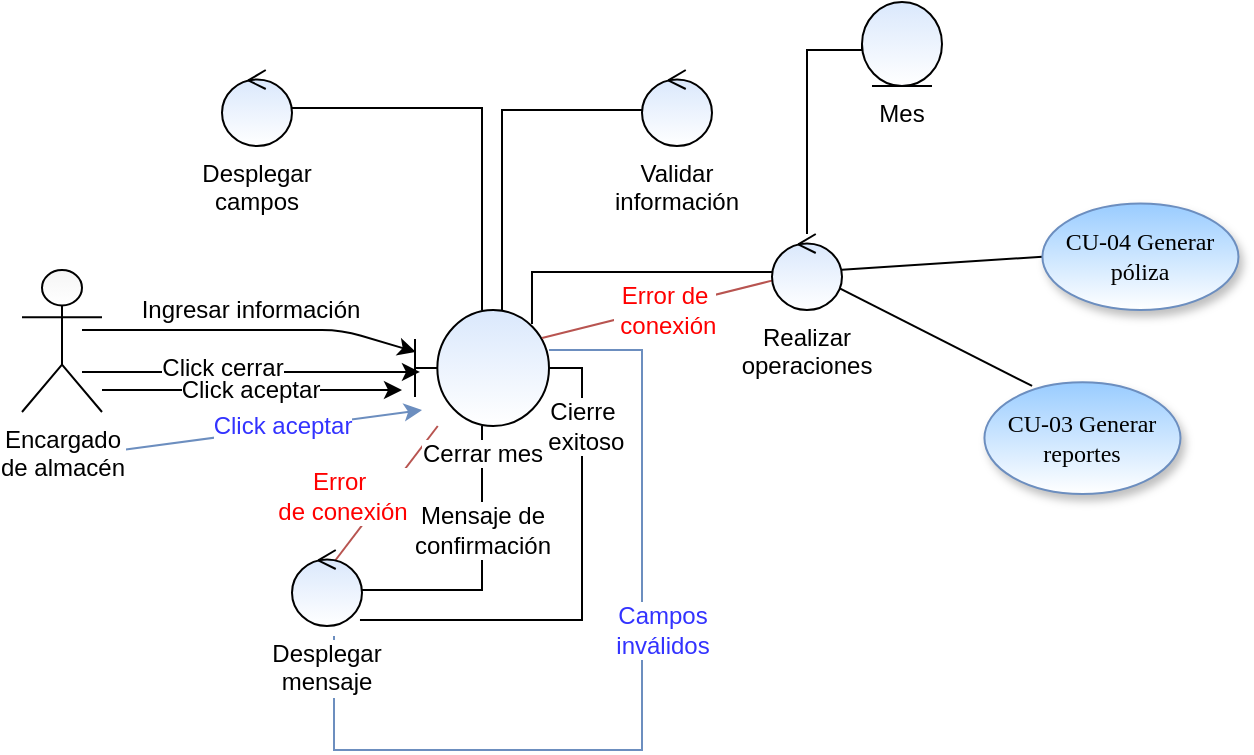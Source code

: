 <mxfile pages="1" version="11.2.8" type="onedrive"><diagram id="ueKOTXMs8D-zfjwKmUhS" name="Page-1"><mxGraphModel dx="621" dy="461" grid="1" gridSize="10" guides="1" tooltips="1" connect="1" arrows="1" fold="1" page="1" pageScale="1" pageWidth="827" pageHeight="1169" math="0" shadow="0"><root><mxCell id="0"/><mxCell id="1" parent="0"/><mxCell id="SEvViIIpGOh1JEpPEF36-1" style="rounded=0;orthogonalLoop=1;jettySize=auto;html=1;startArrow=none;startFill=0;endArrow=none;endFill=0;fontSize=18;edgeStyle=orthogonalEdgeStyle;" edge="1" parent="1" source="D0vKJLph1tsuZXQoUyFS-1" target="D0vKJLph1tsuZXQoUyFS-3"><mxGeometry relative="1" as="geometry"><Array as="points"><mxPoint x="290" y="69"/></Array></mxGeometry></mxCell><mxCell id="SEvViIIpGOh1JEpPEF36-8" style="edgeStyle=orthogonalEdgeStyle;rounded=0;orthogonalLoop=1;jettySize=auto;html=1;entryX=0.971;entryY=0.526;entryDx=0;entryDy=0;entryPerimeter=0;startArrow=none;startFill=0;endArrow=none;endFill=0;fontSize=12;" edge="1" parent="1" source="D0vKJLph1tsuZXQoUyFS-1" target="SEvViIIpGOh1JEpPEF36-6"><mxGeometry relative="1" as="geometry"><Array as="points"><mxPoint x="290" y="310"/></Array></mxGeometry></mxCell><mxCell id="SEvViIIpGOh1JEpPEF36-21" value="Mensaje de &lt;br&gt;confirmación" style="text;html=1;resizable=0;points=[];align=center;verticalAlign=middle;labelBackgroundColor=#ffffff;fontSize=12;" vertex="1" connectable="0" parent="SEvViIIpGOh1JEpPEF36-8"><mxGeometry x="0.007" y="-2" relative="1" as="geometry"><mxPoint x="2" y="-20" as="offset"/></mxGeometry></mxCell><mxCell id="SEvViIIpGOh1JEpPEF36-12" style="edgeStyle=orthogonalEdgeStyle;rounded=0;orthogonalLoop=1;jettySize=auto;html=1;entryX=0.029;entryY=0.553;entryDx=0;entryDy=0;entryPerimeter=0;startArrow=none;startFill=0;endArrow=none;endFill=0;fontSize=12;" edge="1" parent="1" source="D0vKJLph1tsuZXQoUyFS-1" target="SEvViIIpGOh1JEpPEF36-11"><mxGeometry relative="1" as="geometry"><Array as="points"><mxPoint x="300" y="70"/><mxPoint x="372" y="70"/></Array></mxGeometry></mxCell><mxCell id="SEvViIIpGOh1JEpPEF36-14" style="edgeStyle=orthogonalEdgeStyle;rounded=0;orthogonalLoop=1;jettySize=auto;html=1;startArrow=none;startFill=0;endArrow=none;endFill=0;fontSize=12;exitX=0.873;exitY=0.121;exitDx=0;exitDy=0;exitPerimeter=0;" edge="1" parent="1" source="D0vKJLph1tsuZXQoUyFS-1" target="SEvViIIpGOh1JEpPEF36-13"><mxGeometry relative="1" as="geometry"><Array as="points"><mxPoint x="315" y="151"/></Array></mxGeometry></mxCell><mxCell id="SEvViIIpGOh1JEpPEF36-22" style="edgeStyle=orthogonalEdgeStyle;rounded=0;orthogonalLoop=1;jettySize=auto;html=1;entryX=0.971;entryY=0.921;entryDx=0;entryDy=0;entryPerimeter=0;startArrow=none;startFill=0;endArrow=none;endFill=0;fontSize=12;" edge="1" parent="1" source="D0vKJLph1tsuZXQoUyFS-1" target="SEvViIIpGOh1JEpPEF36-6"><mxGeometry relative="1" as="geometry"><Array as="points"><mxPoint x="340" y="199"/><mxPoint x="340" y="325"/></Array></mxGeometry></mxCell><mxCell id="SEvViIIpGOh1JEpPEF36-23" value="Cierre&lt;br&gt;&amp;nbsp;exitoso" style="text;html=1;resizable=0;points=[];align=center;verticalAlign=middle;labelBackgroundColor=#ffffff;fontSize=12;" vertex="1" connectable="0" parent="SEvViIIpGOh1JEpPEF36-22"><mxGeometry x="-0.034" y="4" relative="1" as="geometry"><mxPoint x="-4" y="-77.5" as="offset"/></mxGeometry></mxCell><mxCell id="SEvViIIpGOh1JEpPEF36-25" style="edgeStyle=orthogonalEdgeStyle;rounded=0;orthogonalLoop=1;jettySize=auto;html=1;entryX=0.6;entryY=1.132;entryDx=0;entryDy=0;entryPerimeter=0;startArrow=none;startFill=0;endArrow=none;endFill=0;fontSize=12;fillColor=#dae8fc;strokeColor=#6c8ebf;fontColor=#3333FF;" edge="1" parent="1" source="D0vKJLph1tsuZXQoUyFS-1" target="SEvViIIpGOh1JEpPEF36-6"><mxGeometry relative="1" as="geometry"><Array as="points"><mxPoint x="370" y="190"/><mxPoint x="370" y="390"/><mxPoint x="216" y="390"/></Array></mxGeometry></mxCell><mxCell id="SEvViIIpGOh1JEpPEF36-26" value="Campos &lt;br&gt;inválidos" style="text;html=1;resizable=0;points=[];align=center;verticalAlign=middle;labelBackgroundColor=#ffffff;fontSize=12;fontColor=#3333FF;" vertex="1" connectable="0" parent="SEvViIIpGOh1JEpPEF36-25"><mxGeometry x="-0.223" y="1" relative="1" as="geometry"><mxPoint x="9" y="8.5" as="offset"/></mxGeometry></mxCell><mxCell id="SEvViIIpGOh1JEpPEF36-31" style="edgeStyle=none;rounded=0;orthogonalLoop=1;jettySize=auto;html=1;entryX=0.514;entryY=0.263;entryDx=0;entryDy=0;entryPerimeter=0;startArrow=none;startFill=0;endArrow=none;endFill=0;fontSize=12;fontColor=#FF0000;fillColor=#f8cecc;strokeColor=#b85450;" edge="1" parent="1" source="D0vKJLph1tsuZXQoUyFS-1" target="SEvViIIpGOh1JEpPEF36-6"><mxGeometry relative="1" as="geometry"/></mxCell><mxCell id="SEvViIIpGOh1JEpPEF36-32" value="Error&amp;nbsp;&lt;br&gt;de conexión" style="text;html=1;resizable=0;points=[];align=center;verticalAlign=middle;labelBackgroundColor=#ffffff;fontSize=12;fontColor=#FF0000;" vertex="1" connectable="0" parent="SEvViIIpGOh1JEpPEF36-31"><mxGeometry x="0.332" y="3" relative="1" as="geometry"><mxPoint x="-14" y="-15.5" as="offset"/></mxGeometry></mxCell><mxCell id="D0vKJLph1tsuZXQoUyFS-1" value="Cerrar mes" style="shape=umlBoundary;whiteSpace=wrap;html=1;labelPosition=center;verticalLabelPosition=bottom;align=center;verticalAlign=top;fillColor=#dae8fc;strokeColor=#000000;gradientColor=#ffffff;labelBackgroundColor=#ffffff;" parent="1" vertex="1"><mxGeometry x="256.5" y="170" width="67" height="58" as="geometry"/></mxCell><mxCell id="SEvViIIpGOh1JEpPEF36-2" style="edgeStyle=none;rounded=1;orthogonalLoop=1;jettySize=auto;html=1;entryX=0.007;entryY=0.362;entryDx=0;entryDy=0;entryPerimeter=0;startArrow=none;startFill=0;endArrow=classic;endFill=1;fontSize=18;" edge="1" parent="1" target="D0vKJLph1tsuZXQoUyFS-1"><mxGeometry relative="1" as="geometry"><mxPoint x="90" y="180" as="sourcePoint"/><Array as="points"><mxPoint x="220" y="180"/></Array></mxGeometry></mxCell><mxCell id="SEvViIIpGOh1JEpPEF36-3" value="Ingresar información" style="text;html=1;resizable=0;points=[];align=center;verticalAlign=middle;labelBackgroundColor=#ffffff;fontSize=12;" vertex="1" connectable="0" parent="SEvViIIpGOh1JEpPEF36-2"><mxGeometry x="0.27" y="4" relative="1" as="geometry"><mxPoint x="-23" y="-6" as="offset"/></mxGeometry></mxCell><mxCell id="SEvViIIpGOh1JEpPEF36-4" style="edgeStyle=none;rounded=1;orthogonalLoop=1;jettySize=auto;html=1;entryX=0.037;entryY=0.534;entryDx=0;entryDy=0;entryPerimeter=0;startArrow=none;startFill=0;endArrow=classic;endFill=1;fontSize=12;" edge="1" parent="1" target="D0vKJLph1tsuZXQoUyFS-1"><mxGeometry relative="1" as="geometry"><mxPoint x="90" y="201" as="sourcePoint"/></mxGeometry></mxCell><mxCell id="SEvViIIpGOh1JEpPEF36-5" value="Click cerrar" style="text;html=1;resizable=0;points=[];align=center;verticalAlign=middle;labelBackgroundColor=#ffffff;fontSize=12;" vertex="1" connectable="0" parent="SEvViIIpGOh1JEpPEF36-4"><mxGeometry x="-0.42" y="1" relative="1" as="geometry"><mxPoint x="21" y="-1" as="offset"/></mxGeometry></mxCell><mxCell id="SEvViIIpGOh1JEpPEF36-9" style="edgeStyle=orthogonalEdgeStyle;rounded=0;orthogonalLoop=1;jettySize=auto;html=1;entryX=-0.097;entryY=0.69;entryDx=0;entryDy=0;entryPerimeter=0;startArrow=none;startFill=0;endArrow=classic;endFill=1;fontSize=12;" edge="1" parent="1" source="D0vKJLph1tsuZXQoUyFS-2" target="D0vKJLph1tsuZXQoUyFS-1"><mxGeometry relative="1" as="geometry"><Array as="points"><mxPoint x="130" y="210"/><mxPoint x="130" y="210"/></Array></mxGeometry></mxCell><mxCell id="SEvViIIpGOh1JEpPEF36-10" value="Click aceptar" style="text;html=1;resizable=0;points=[];align=center;verticalAlign=middle;labelBackgroundColor=#ffffff;fontSize=12;" vertex="1" connectable="0" parent="SEvViIIpGOh1JEpPEF36-9"><mxGeometry x="0.35" relative="1" as="geometry"><mxPoint x="-28" as="offset"/></mxGeometry></mxCell><mxCell id="SEvViIIpGOh1JEpPEF36-27" style="rounded=0;orthogonalLoop=1;jettySize=auto;html=1;startArrow=none;startFill=0;endArrow=classic;endFill=1;fontSize=12;fontColor=#3333FF;fillColor=#dae8fc;strokeColor=#6c8ebf;" edge="1" parent="1"><mxGeometry relative="1" as="geometry"><mxPoint x="260" y="220" as="targetPoint"/><mxPoint x="110" y="240" as="sourcePoint"/></mxGeometry></mxCell><mxCell id="SEvViIIpGOh1JEpPEF36-28" value="Click aceptar" style="text;html=1;resizable=0;points=[];align=center;verticalAlign=middle;labelBackgroundColor=#ffffff;fontSize=12;fontColor=#3333FF;" vertex="1" connectable="0" parent="SEvViIIpGOh1JEpPEF36-27"><mxGeometry x="-0.208" y="3" relative="1" as="geometry"><mxPoint x="21" y="-1" as="offset"/></mxGeometry></mxCell><mxCell id="D0vKJLph1tsuZXQoUyFS-2" value="&lt;font color=&quot;#000000&quot;&gt;Encargado &lt;br&gt;de almacén&lt;br&gt;&lt;/font&gt;" style="shape=umlActor;verticalLabelPosition=bottom;labelBackgroundColor=#ffffff;verticalAlign=top;html=1;strokeColor=#000000;fillColor=#f5f5f5;fontColor=#333333;gradientColor=#ffffff;" parent="1" vertex="1"><mxGeometry x="60" y="150" width="40" height="71" as="geometry"/></mxCell><mxCell id="D0vKJLph1tsuZXQoUyFS-3" value="Desplegar campos" style="ellipse;shape=umlControl;whiteSpace=wrap;html=1;labelPosition=center;verticalLabelPosition=bottom;align=center;verticalAlign=top;fillColor=#dae8fc;strokeColor=#000000;gradientColor=#ffffff;labelBackgroundColor=#ffffff;" parent="1" vertex="1"><mxGeometry x="160" y="50" width="35" height="38" as="geometry"/></mxCell><mxCell id="D0vKJLph1tsuZXQoUyFS-4" value="Mes" style="ellipse;shape=umlEntity;whiteSpace=wrap;html=1;labelPosition=center;verticalLabelPosition=bottom;align=center;verticalAlign=top;fillColor=#dae8fc;strokeColor=#000000;gradientColor=#ffffff;labelBackgroundColor=#ffffff;" parent="1" vertex="1"><mxGeometry x="480" y="16" width="40" height="42" as="geometry"/></mxCell><mxCell id="SEvViIIpGOh1JEpPEF36-6" value="Desplegar mensaje" style="ellipse;shape=umlControl;whiteSpace=wrap;html=1;labelPosition=center;verticalLabelPosition=bottom;align=center;verticalAlign=top;fillColor=#dae8fc;strokeColor=#000000;gradientColor=#ffffff;labelBackgroundColor=#ffffff;" vertex="1" parent="1"><mxGeometry x="195" y="290" width="35" height="38" as="geometry"/></mxCell><mxCell id="SEvViIIpGOh1JEpPEF36-11" value="Validar información" style="ellipse;shape=umlControl;whiteSpace=wrap;html=1;labelPosition=center;verticalLabelPosition=bottom;align=center;verticalAlign=top;fillColor=#dae8fc;strokeColor=#000000;gradientColor=#ffffff;labelBackgroundColor=#ffffff;" vertex="1" parent="1"><mxGeometry x="370" y="50" width="35" height="38" as="geometry"/></mxCell><mxCell id="SEvViIIpGOh1JEpPEF36-15" style="edgeStyle=orthogonalEdgeStyle;rounded=0;orthogonalLoop=1;jettySize=auto;html=1;entryX=0;entryY=0.5;entryDx=0;entryDy=0;startArrow=none;startFill=0;endArrow=none;endFill=0;fontSize=12;" edge="1" parent="1" source="SEvViIIpGOh1JEpPEF36-13" target="D0vKJLph1tsuZXQoUyFS-4"><mxGeometry relative="1" as="geometry"><Array as="points"><mxPoint x="453" y="40"/><mxPoint x="480" y="40"/></Array></mxGeometry></mxCell><mxCell id="SEvViIIpGOh1JEpPEF36-18" style="rounded=0;orthogonalLoop=1;jettySize=auto;html=1;entryX=0.243;entryY=0.033;entryDx=0;entryDy=0;entryPerimeter=0;startArrow=none;startFill=0;endArrow=none;endFill=0;fontSize=12;" edge="1" parent="1" source="SEvViIIpGOh1JEpPEF36-13" target="SEvViIIpGOh1JEpPEF36-16"><mxGeometry relative="1" as="geometry"/></mxCell><mxCell id="SEvViIIpGOh1JEpPEF36-19" style="edgeStyle=none;rounded=0;orthogonalLoop=1;jettySize=auto;html=1;entryX=0;entryY=0.5;entryDx=0;entryDy=0;startArrow=none;startFill=0;endArrow=none;endFill=0;fontSize=12;" edge="1" parent="1" source="SEvViIIpGOh1JEpPEF36-13" target="SEvViIIpGOh1JEpPEF36-17"><mxGeometry relative="1" as="geometry"/></mxCell><mxCell id="SEvViIIpGOh1JEpPEF36-29" style="edgeStyle=none;rounded=0;orthogonalLoop=1;jettySize=auto;html=1;entryX=0.948;entryY=0.241;entryDx=0;entryDy=0;entryPerimeter=0;startArrow=none;startFill=0;endArrow=none;endFill=0;fontSize=12;fontColor=#FF0000;fillColor=#f8cecc;strokeColor=#b85450;" edge="1" parent="1" source="SEvViIIpGOh1JEpPEF36-13" target="D0vKJLph1tsuZXQoUyFS-1"><mxGeometry relative="1" as="geometry"/></mxCell><mxCell id="SEvViIIpGOh1JEpPEF36-30" value="Error de&lt;br&gt;&amp;nbsp;conexión" style="text;html=1;resizable=0;points=[];align=center;verticalAlign=middle;labelBackgroundColor=#ffffff;fontSize=12;fontColor=#FF0000;" vertex="1" connectable="0" parent="SEvViIIpGOh1JEpPEF36-29"><mxGeometry x="-0.166" y="3" relative="1" as="geometry"><mxPoint x="-7.5" as="offset"/></mxGeometry></mxCell><mxCell id="SEvViIIpGOh1JEpPEF36-13" value="Realizar operaciones" style="ellipse;shape=umlControl;whiteSpace=wrap;html=1;labelPosition=center;verticalLabelPosition=bottom;align=center;verticalAlign=top;fillColor=#dae8fc;strokeColor=#000000;gradientColor=#ffffff;labelBackgroundColor=#ffffff;" vertex="1" parent="1"><mxGeometry x="435" y="132" width="35" height="38" as="geometry"/></mxCell><mxCell id="SEvViIIpGOh1JEpPEF36-16" value="CU-03 Generar reportes" style="ellipse;whiteSpace=wrap;html=1;fillColor=#99CCFF;fontFamily=Times New Roman;strokeColor=#6c8ebf;gradientColor=#ffffff;gradientDirection=south;shadow=1;" vertex="1" parent="1"><mxGeometry x="541.223" y="206.136" width="98.016" height="55.808" as="geometry"/></mxCell><mxCell id="SEvViIIpGOh1JEpPEF36-17" value="CU-04 Generar póliza" style="ellipse;whiteSpace=wrap;html=1;fillColor=#99CCFF;fontFamily=Times New Roman;strokeColor=#6c8ebf;gradientColor=#ffffff;gradientDirection=south;shadow=1;" vertex="1" parent="1"><mxGeometry x="570.214" y="116.763" width="98.016" height="53.232" as="geometry"/></mxCell></root></mxGraphModel></diagram></mxfile>